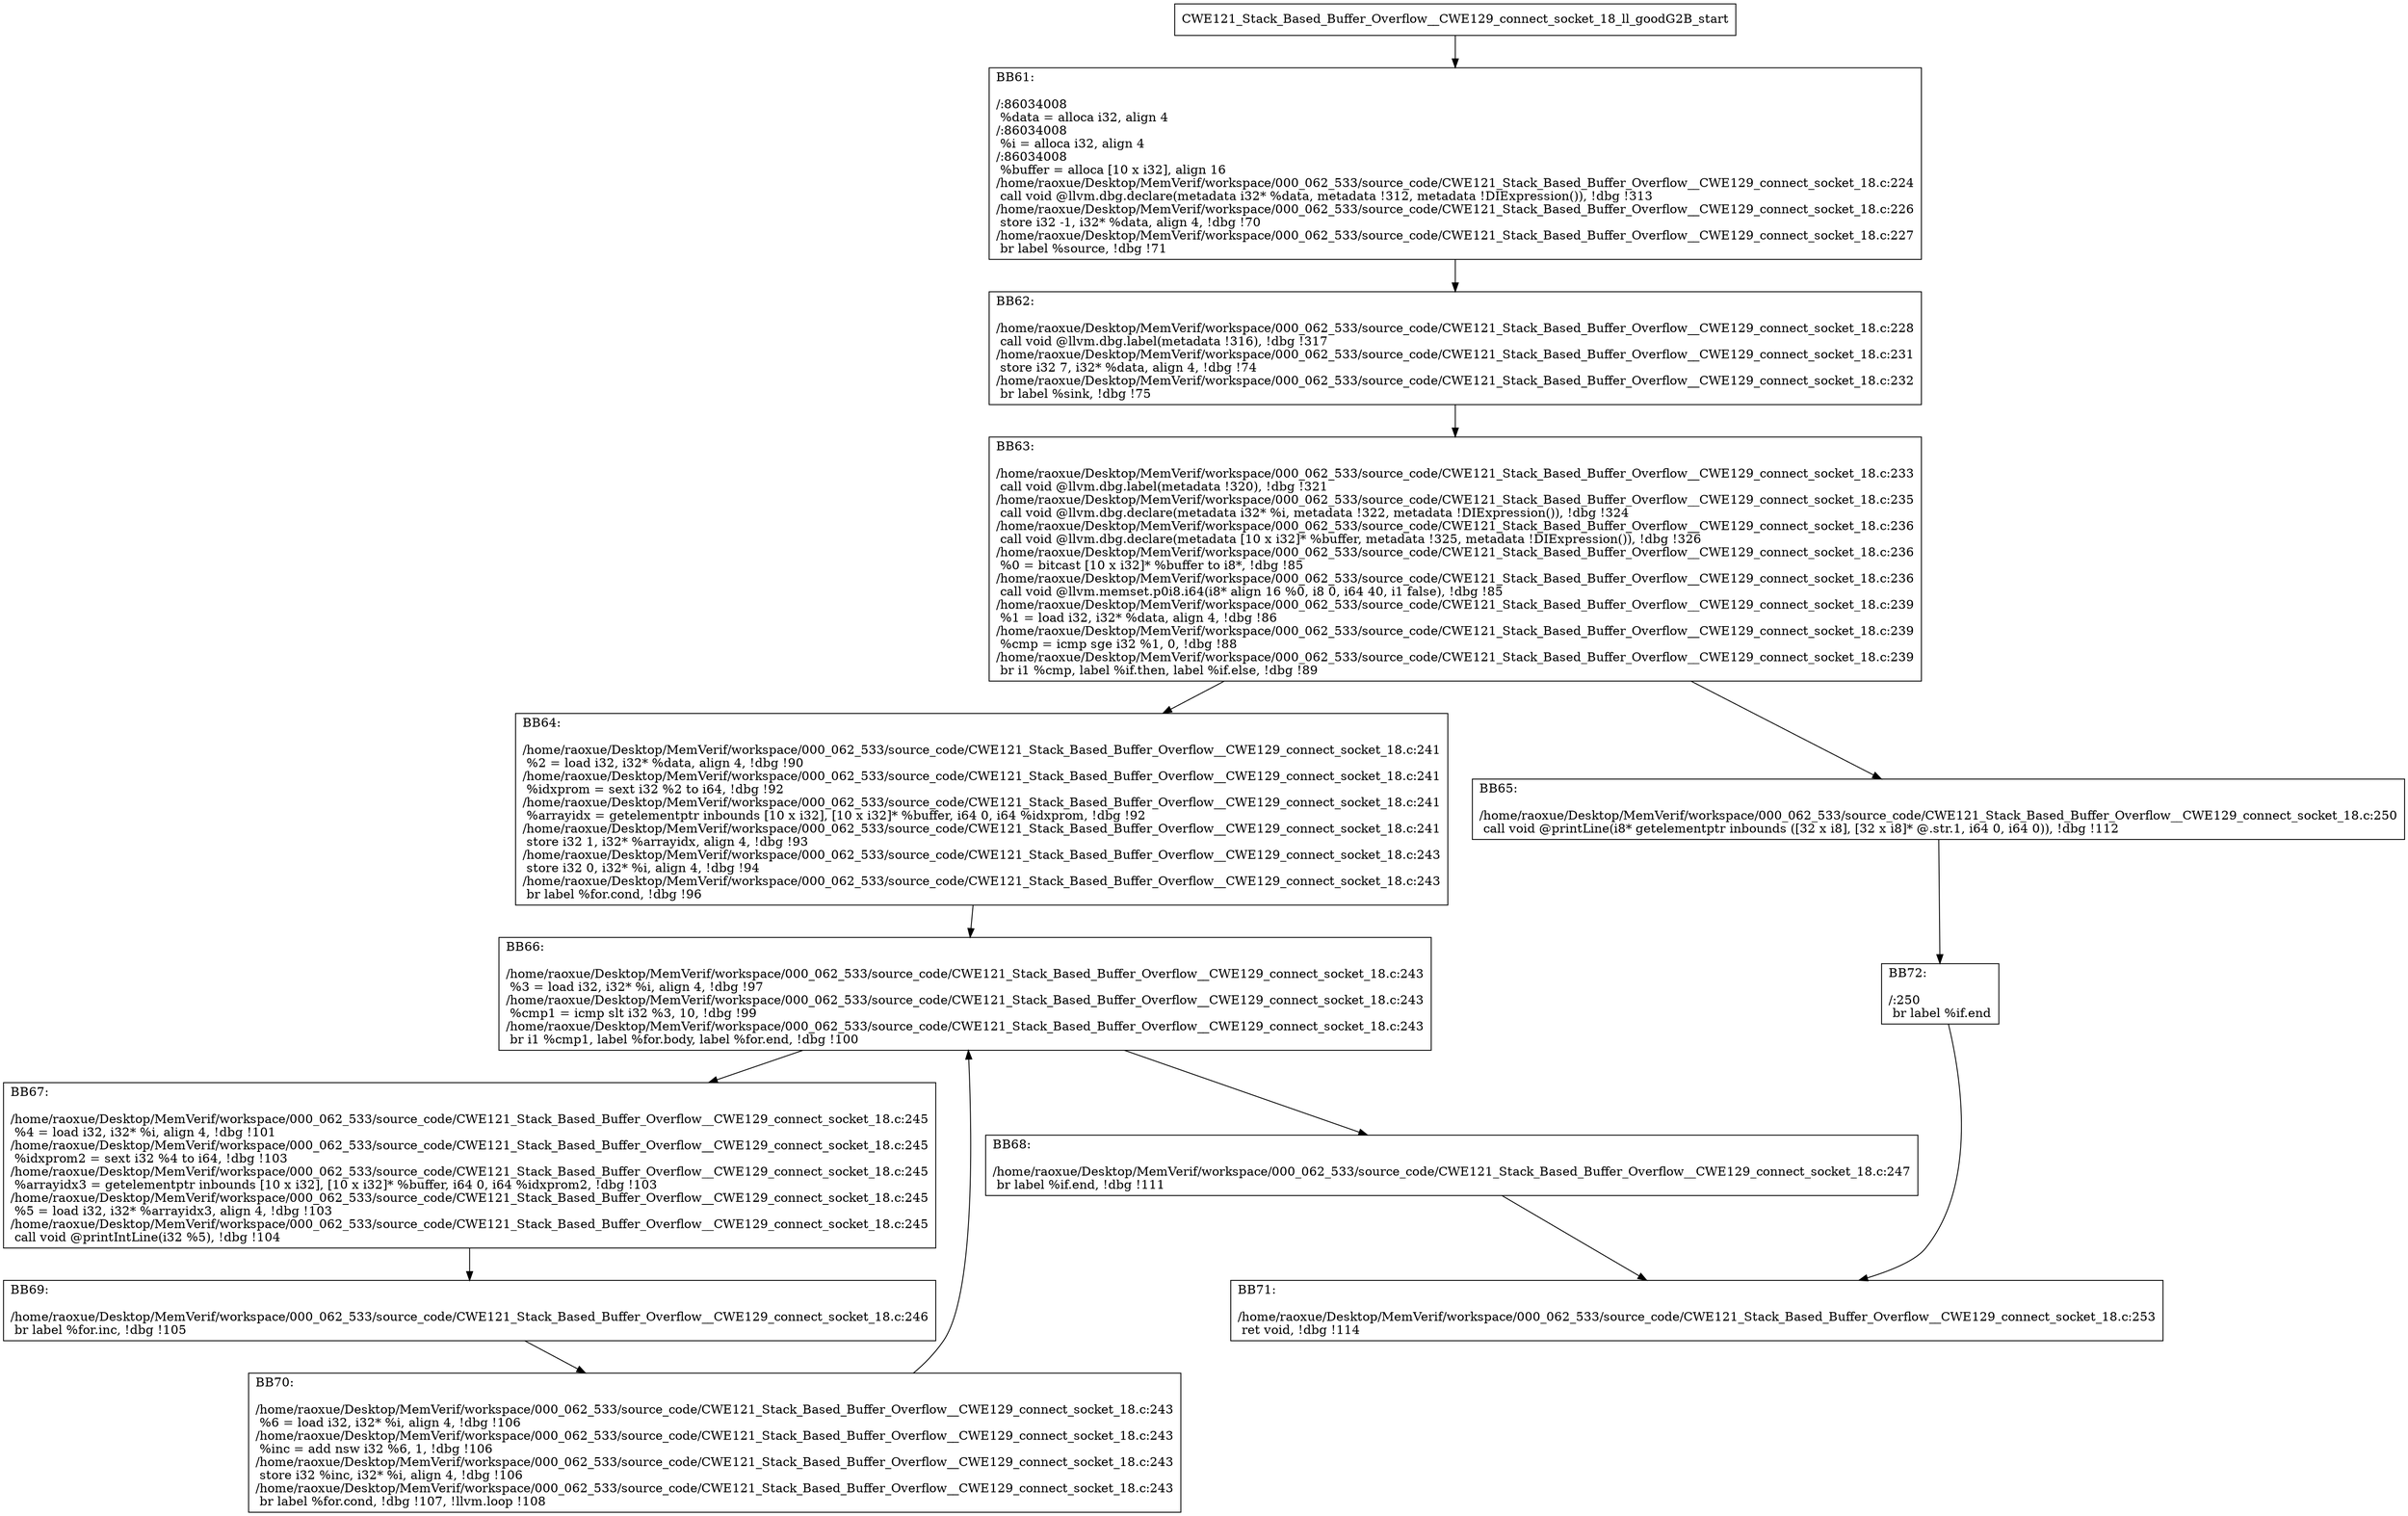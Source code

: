 digraph "CFG for'CWE121_Stack_Based_Buffer_Overflow__CWE129_connect_socket_18_ll_goodG2B' function" {
	BBCWE121_Stack_Based_Buffer_Overflow__CWE129_connect_socket_18_ll_goodG2B_start[shape=record,label="{CWE121_Stack_Based_Buffer_Overflow__CWE129_connect_socket_18_ll_goodG2B_start}"];
	BBCWE121_Stack_Based_Buffer_Overflow__CWE129_connect_socket_18_ll_goodG2B_start-> CWE121_Stack_Based_Buffer_Overflow__CWE129_connect_socket_18_ll_goodG2BBB61;
	CWE121_Stack_Based_Buffer_Overflow__CWE129_connect_socket_18_ll_goodG2BBB61 [shape=record, label="{BB61:\l\l/:86034008\l
  %data = alloca i32, align 4\l
/:86034008\l
  %i = alloca i32, align 4\l
/:86034008\l
  %buffer = alloca [10 x i32], align 16\l
/home/raoxue/Desktop/MemVerif/workspace/000_062_533/source_code/CWE121_Stack_Based_Buffer_Overflow__CWE129_connect_socket_18.c:224\l
  call void @llvm.dbg.declare(metadata i32* %data, metadata !312, metadata !DIExpression()), !dbg !313\l
/home/raoxue/Desktop/MemVerif/workspace/000_062_533/source_code/CWE121_Stack_Based_Buffer_Overflow__CWE129_connect_socket_18.c:226\l
  store i32 -1, i32* %data, align 4, !dbg !70\l
/home/raoxue/Desktop/MemVerif/workspace/000_062_533/source_code/CWE121_Stack_Based_Buffer_Overflow__CWE129_connect_socket_18.c:227\l
  br label %source, !dbg !71\l
}"];
	CWE121_Stack_Based_Buffer_Overflow__CWE129_connect_socket_18_ll_goodG2BBB61-> CWE121_Stack_Based_Buffer_Overflow__CWE129_connect_socket_18_ll_goodG2BBB62;
	CWE121_Stack_Based_Buffer_Overflow__CWE129_connect_socket_18_ll_goodG2BBB62 [shape=record, label="{BB62:\l\l/home/raoxue/Desktop/MemVerif/workspace/000_062_533/source_code/CWE121_Stack_Based_Buffer_Overflow__CWE129_connect_socket_18.c:228\l
  call void @llvm.dbg.label(metadata !316), !dbg !317\l
/home/raoxue/Desktop/MemVerif/workspace/000_062_533/source_code/CWE121_Stack_Based_Buffer_Overflow__CWE129_connect_socket_18.c:231\l
  store i32 7, i32* %data, align 4, !dbg !74\l
/home/raoxue/Desktop/MemVerif/workspace/000_062_533/source_code/CWE121_Stack_Based_Buffer_Overflow__CWE129_connect_socket_18.c:232\l
  br label %sink, !dbg !75\l
}"];
	CWE121_Stack_Based_Buffer_Overflow__CWE129_connect_socket_18_ll_goodG2BBB62-> CWE121_Stack_Based_Buffer_Overflow__CWE129_connect_socket_18_ll_goodG2BBB63;
	CWE121_Stack_Based_Buffer_Overflow__CWE129_connect_socket_18_ll_goodG2BBB63 [shape=record, label="{BB63:\l\l/home/raoxue/Desktop/MemVerif/workspace/000_062_533/source_code/CWE121_Stack_Based_Buffer_Overflow__CWE129_connect_socket_18.c:233\l
  call void @llvm.dbg.label(metadata !320), !dbg !321\l
/home/raoxue/Desktop/MemVerif/workspace/000_062_533/source_code/CWE121_Stack_Based_Buffer_Overflow__CWE129_connect_socket_18.c:235\l
  call void @llvm.dbg.declare(metadata i32* %i, metadata !322, metadata !DIExpression()), !dbg !324\l
/home/raoxue/Desktop/MemVerif/workspace/000_062_533/source_code/CWE121_Stack_Based_Buffer_Overflow__CWE129_connect_socket_18.c:236\l
  call void @llvm.dbg.declare(metadata [10 x i32]* %buffer, metadata !325, metadata !DIExpression()), !dbg !326\l
/home/raoxue/Desktop/MemVerif/workspace/000_062_533/source_code/CWE121_Stack_Based_Buffer_Overflow__CWE129_connect_socket_18.c:236\l
  %0 = bitcast [10 x i32]* %buffer to i8*, !dbg !85\l
/home/raoxue/Desktop/MemVerif/workspace/000_062_533/source_code/CWE121_Stack_Based_Buffer_Overflow__CWE129_connect_socket_18.c:236\l
  call void @llvm.memset.p0i8.i64(i8* align 16 %0, i8 0, i64 40, i1 false), !dbg !85\l
/home/raoxue/Desktop/MemVerif/workspace/000_062_533/source_code/CWE121_Stack_Based_Buffer_Overflow__CWE129_connect_socket_18.c:239\l
  %1 = load i32, i32* %data, align 4, !dbg !86\l
/home/raoxue/Desktop/MemVerif/workspace/000_062_533/source_code/CWE121_Stack_Based_Buffer_Overflow__CWE129_connect_socket_18.c:239\l
  %cmp = icmp sge i32 %1, 0, !dbg !88\l
/home/raoxue/Desktop/MemVerif/workspace/000_062_533/source_code/CWE121_Stack_Based_Buffer_Overflow__CWE129_connect_socket_18.c:239\l
  br i1 %cmp, label %if.then, label %if.else, !dbg !89\l
}"];
	CWE121_Stack_Based_Buffer_Overflow__CWE129_connect_socket_18_ll_goodG2BBB63-> CWE121_Stack_Based_Buffer_Overflow__CWE129_connect_socket_18_ll_goodG2BBB64;
	CWE121_Stack_Based_Buffer_Overflow__CWE129_connect_socket_18_ll_goodG2BBB63-> CWE121_Stack_Based_Buffer_Overflow__CWE129_connect_socket_18_ll_goodG2BBB65;
	CWE121_Stack_Based_Buffer_Overflow__CWE129_connect_socket_18_ll_goodG2BBB64 [shape=record, label="{BB64:\l\l/home/raoxue/Desktop/MemVerif/workspace/000_062_533/source_code/CWE121_Stack_Based_Buffer_Overflow__CWE129_connect_socket_18.c:241\l
  %2 = load i32, i32* %data, align 4, !dbg !90\l
/home/raoxue/Desktop/MemVerif/workspace/000_062_533/source_code/CWE121_Stack_Based_Buffer_Overflow__CWE129_connect_socket_18.c:241\l
  %idxprom = sext i32 %2 to i64, !dbg !92\l
/home/raoxue/Desktop/MemVerif/workspace/000_062_533/source_code/CWE121_Stack_Based_Buffer_Overflow__CWE129_connect_socket_18.c:241\l
  %arrayidx = getelementptr inbounds [10 x i32], [10 x i32]* %buffer, i64 0, i64 %idxprom, !dbg !92\l
/home/raoxue/Desktop/MemVerif/workspace/000_062_533/source_code/CWE121_Stack_Based_Buffer_Overflow__CWE129_connect_socket_18.c:241\l
  store i32 1, i32* %arrayidx, align 4, !dbg !93\l
/home/raoxue/Desktop/MemVerif/workspace/000_062_533/source_code/CWE121_Stack_Based_Buffer_Overflow__CWE129_connect_socket_18.c:243\l
  store i32 0, i32* %i, align 4, !dbg !94\l
/home/raoxue/Desktop/MemVerif/workspace/000_062_533/source_code/CWE121_Stack_Based_Buffer_Overflow__CWE129_connect_socket_18.c:243\l
  br label %for.cond, !dbg !96\l
}"];
	CWE121_Stack_Based_Buffer_Overflow__CWE129_connect_socket_18_ll_goodG2BBB64-> CWE121_Stack_Based_Buffer_Overflow__CWE129_connect_socket_18_ll_goodG2BBB66;
	CWE121_Stack_Based_Buffer_Overflow__CWE129_connect_socket_18_ll_goodG2BBB66 [shape=record, label="{BB66:\l\l/home/raoxue/Desktop/MemVerif/workspace/000_062_533/source_code/CWE121_Stack_Based_Buffer_Overflow__CWE129_connect_socket_18.c:243\l
  %3 = load i32, i32* %i, align 4, !dbg !97\l
/home/raoxue/Desktop/MemVerif/workspace/000_062_533/source_code/CWE121_Stack_Based_Buffer_Overflow__CWE129_connect_socket_18.c:243\l
  %cmp1 = icmp slt i32 %3, 10, !dbg !99\l
/home/raoxue/Desktop/MemVerif/workspace/000_062_533/source_code/CWE121_Stack_Based_Buffer_Overflow__CWE129_connect_socket_18.c:243\l
  br i1 %cmp1, label %for.body, label %for.end, !dbg !100\l
}"];
	CWE121_Stack_Based_Buffer_Overflow__CWE129_connect_socket_18_ll_goodG2BBB66-> CWE121_Stack_Based_Buffer_Overflow__CWE129_connect_socket_18_ll_goodG2BBB67;
	CWE121_Stack_Based_Buffer_Overflow__CWE129_connect_socket_18_ll_goodG2BBB66-> CWE121_Stack_Based_Buffer_Overflow__CWE129_connect_socket_18_ll_goodG2BBB68;
	CWE121_Stack_Based_Buffer_Overflow__CWE129_connect_socket_18_ll_goodG2BBB67 [shape=record, label="{BB67:\l\l/home/raoxue/Desktop/MemVerif/workspace/000_062_533/source_code/CWE121_Stack_Based_Buffer_Overflow__CWE129_connect_socket_18.c:245\l
  %4 = load i32, i32* %i, align 4, !dbg !101\l
/home/raoxue/Desktop/MemVerif/workspace/000_062_533/source_code/CWE121_Stack_Based_Buffer_Overflow__CWE129_connect_socket_18.c:245\l
  %idxprom2 = sext i32 %4 to i64, !dbg !103\l
/home/raoxue/Desktop/MemVerif/workspace/000_062_533/source_code/CWE121_Stack_Based_Buffer_Overflow__CWE129_connect_socket_18.c:245\l
  %arrayidx3 = getelementptr inbounds [10 x i32], [10 x i32]* %buffer, i64 0, i64 %idxprom2, !dbg !103\l
/home/raoxue/Desktop/MemVerif/workspace/000_062_533/source_code/CWE121_Stack_Based_Buffer_Overflow__CWE129_connect_socket_18.c:245\l
  %5 = load i32, i32* %arrayidx3, align 4, !dbg !103\l
/home/raoxue/Desktop/MemVerif/workspace/000_062_533/source_code/CWE121_Stack_Based_Buffer_Overflow__CWE129_connect_socket_18.c:245\l
  call void @printIntLine(i32 %5), !dbg !104\l
}"];
	CWE121_Stack_Based_Buffer_Overflow__CWE129_connect_socket_18_ll_goodG2BBB67-> CWE121_Stack_Based_Buffer_Overflow__CWE129_connect_socket_18_ll_goodG2BBB69;
	CWE121_Stack_Based_Buffer_Overflow__CWE129_connect_socket_18_ll_goodG2BBB69 [shape=record, label="{BB69:\l\l/home/raoxue/Desktop/MemVerif/workspace/000_062_533/source_code/CWE121_Stack_Based_Buffer_Overflow__CWE129_connect_socket_18.c:246\l
  br label %for.inc, !dbg !105\l
}"];
	CWE121_Stack_Based_Buffer_Overflow__CWE129_connect_socket_18_ll_goodG2BBB69-> CWE121_Stack_Based_Buffer_Overflow__CWE129_connect_socket_18_ll_goodG2BBB70;
	CWE121_Stack_Based_Buffer_Overflow__CWE129_connect_socket_18_ll_goodG2BBB70 [shape=record, label="{BB70:\l\l/home/raoxue/Desktop/MemVerif/workspace/000_062_533/source_code/CWE121_Stack_Based_Buffer_Overflow__CWE129_connect_socket_18.c:243\l
  %6 = load i32, i32* %i, align 4, !dbg !106\l
/home/raoxue/Desktop/MemVerif/workspace/000_062_533/source_code/CWE121_Stack_Based_Buffer_Overflow__CWE129_connect_socket_18.c:243\l
  %inc = add nsw i32 %6, 1, !dbg !106\l
/home/raoxue/Desktop/MemVerif/workspace/000_062_533/source_code/CWE121_Stack_Based_Buffer_Overflow__CWE129_connect_socket_18.c:243\l
  store i32 %inc, i32* %i, align 4, !dbg !106\l
/home/raoxue/Desktop/MemVerif/workspace/000_062_533/source_code/CWE121_Stack_Based_Buffer_Overflow__CWE129_connect_socket_18.c:243\l
  br label %for.cond, !dbg !107, !llvm.loop !108\l
}"];
	CWE121_Stack_Based_Buffer_Overflow__CWE129_connect_socket_18_ll_goodG2BBB70-> CWE121_Stack_Based_Buffer_Overflow__CWE129_connect_socket_18_ll_goodG2BBB66;
	CWE121_Stack_Based_Buffer_Overflow__CWE129_connect_socket_18_ll_goodG2BBB68 [shape=record, label="{BB68:\l\l/home/raoxue/Desktop/MemVerif/workspace/000_062_533/source_code/CWE121_Stack_Based_Buffer_Overflow__CWE129_connect_socket_18.c:247\l
  br label %if.end, !dbg !111\l
}"];
	CWE121_Stack_Based_Buffer_Overflow__CWE129_connect_socket_18_ll_goodG2BBB68-> CWE121_Stack_Based_Buffer_Overflow__CWE129_connect_socket_18_ll_goodG2BBB71;
	CWE121_Stack_Based_Buffer_Overflow__CWE129_connect_socket_18_ll_goodG2BBB65 [shape=record, label="{BB65:\l\l/home/raoxue/Desktop/MemVerif/workspace/000_062_533/source_code/CWE121_Stack_Based_Buffer_Overflow__CWE129_connect_socket_18.c:250\l
  call void @printLine(i8* getelementptr inbounds ([32 x i8], [32 x i8]* @.str.1, i64 0, i64 0)), !dbg !112\l
}"];
	CWE121_Stack_Based_Buffer_Overflow__CWE129_connect_socket_18_ll_goodG2BBB65-> CWE121_Stack_Based_Buffer_Overflow__CWE129_connect_socket_18_ll_goodG2BBB72;
	CWE121_Stack_Based_Buffer_Overflow__CWE129_connect_socket_18_ll_goodG2BBB72 [shape=record, label="{BB72:\l\l/:250\l
  br label %if.end\l
}"];
	CWE121_Stack_Based_Buffer_Overflow__CWE129_connect_socket_18_ll_goodG2BBB72-> CWE121_Stack_Based_Buffer_Overflow__CWE129_connect_socket_18_ll_goodG2BBB71;
	CWE121_Stack_Based_Buffer_Overflow__CWE129_connect_socket_18_ll_goodG2BBB71 [shape=record, label="{BB71:\l\l/home/raoxue/Desktop/MemVerif/workspace/000_062_533/source_code/CWE121_Stack_Based_Buffer_Overflow__CWE129_connect_socket_18.c:253\l
  ret void, !dbg !114\l
}"];
}
